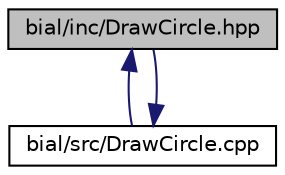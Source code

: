 digraph "bial/inc/DrawCircle.hpp"
{
  edge [fontname="Helvetica",fontsize="10",labelfontname="Helvetica",labelfontsize="10"];
  node [fontname="Helvetica",fontsize="10",shape=record];
  Node1 [label="bial/inc/DrawCircle.hpp",height=0.2,width=0.4,color="black", fillcolor="grey75", style="filled", fontcolor="black"];
  Node1 -> Node2 [dir="back",color="midnightblue",fontsize="10",style="solid",fontname="Helvetica"];
  Node2 [label="bial/src/DrawCircle.cpp",height=0.2,width=0.4,color="black", fillcolor="white", style="filled",URL="$_draw_circle_8cpp.html"];
  Node2 -> Node1 [dir="back",color="midnightblue",fontsize="10",style="solid",fontname="Helvetica"];
}

